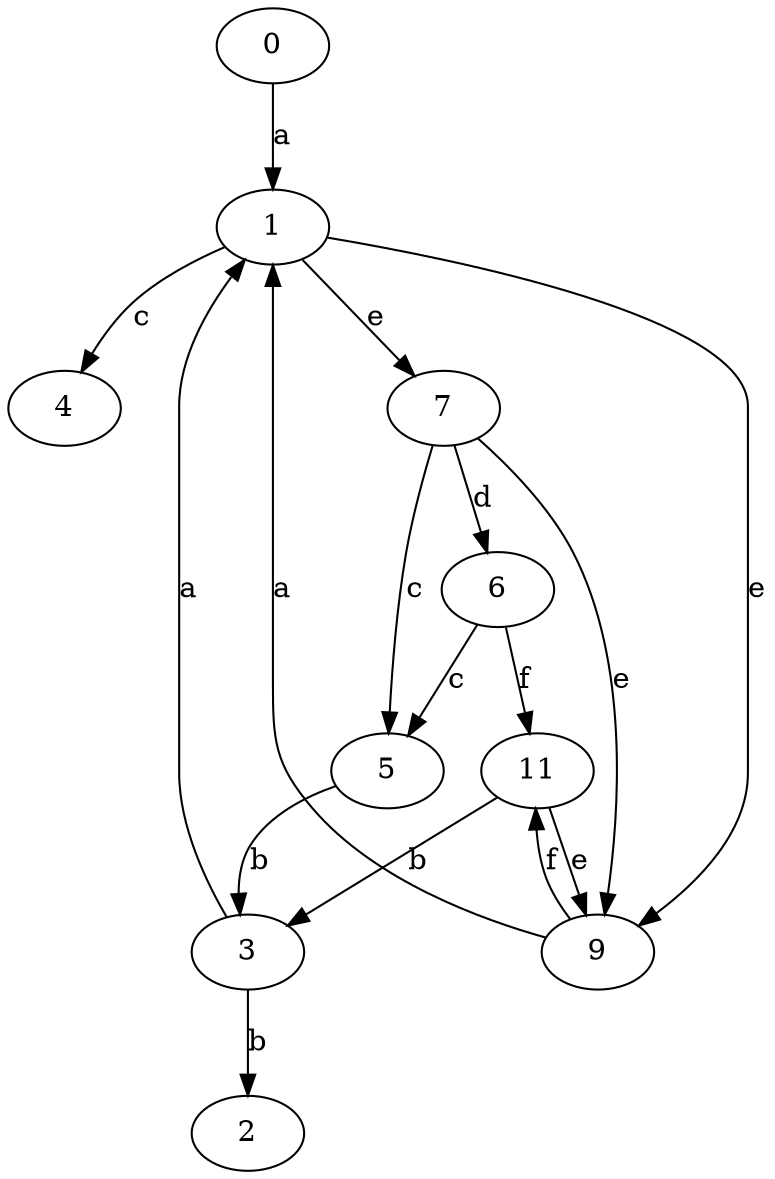 strict digraph  {
1;
2;
3;
4;
5;
6;
7;
0;
9;
11;
1 -> 4  [label=c];
1 -> 7  [label=e];
1 -> 9  [label=e];
3 -> 1  [label=a];
3 -> 2  [label=b];
5 -> 3  [label=b];
6 -> 5  [label=c];
6 -> 11  [label=f];
7 -> 5  [label=c];
7 -> 6  [label=d];
7 -> 9  [label=e];
0 -> 1  [label=a];
9 -> 1  [label=a];
9 -> 11  [label=f];
11 -> 3  [label=b];
11 -> 9  [label=e];
}

